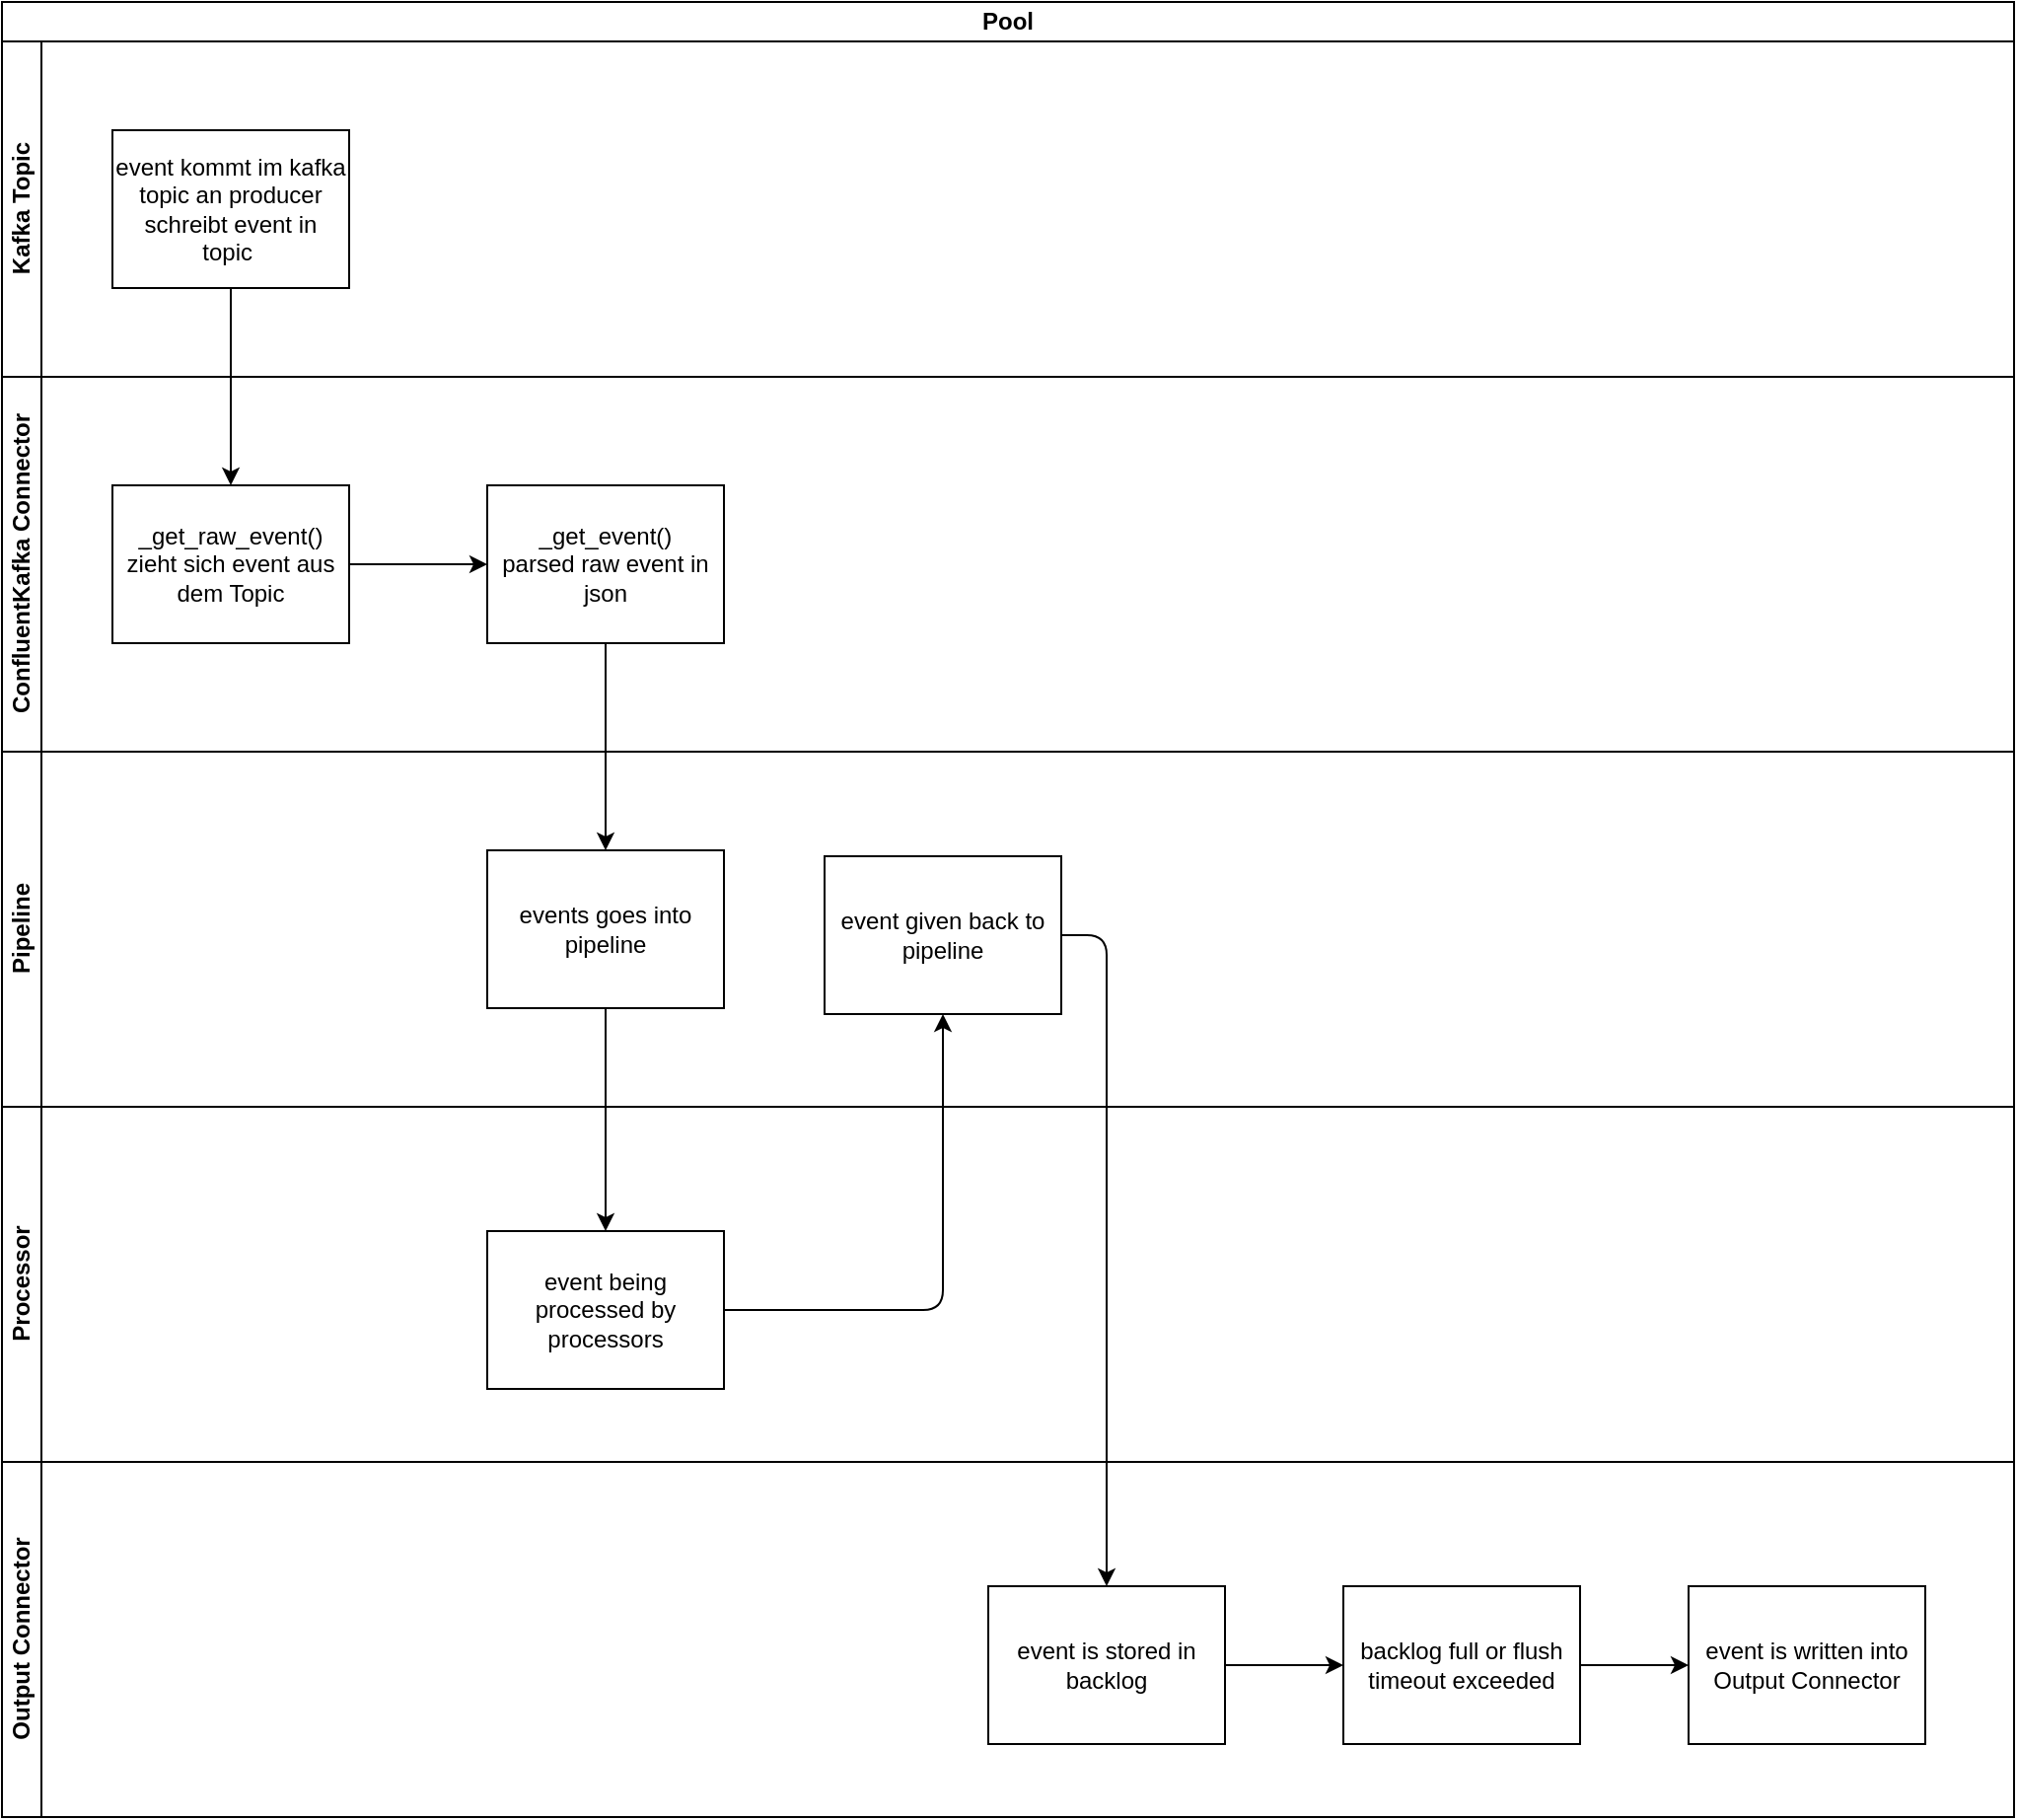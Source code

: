 <mxfile>
    <diagram id="CprJfZTJ5oxMJRHnkWTq" name="Page-1">
        <mxGraphModel dx="1664" dy="614" grid="1" gridSize="10" guides="1" tooltips="1" connect="1" arrows="1" fold="1" page="1" pageScale="1" pageWidth="850" pageHeight="1100" math="0" shadow="0">
            <root>
                <mxCell id="0"/>
                <mxCell id="1" parent="0"/>
                <mxCell id="24" value="Pool" style="swimlane;html=1;childLayout=stackLayout;resizeParent=1;resizeParentMax=0;horizontal=1;startSize=20;horizontalStack=0;whiteSpace=wrap;" vertex="1" parent="1">
                    <mxGeometry x="14" y="26" width="1020" height="920" as="geometry"/>
                </mxCell>
                <mxCell id="25" value="Kafka Topic" style="swimlane;html=1;startSize=20;horizontal=0;" vertex="1" parent="24">
                    <mxGeometry y="20" width="1020" height="170" as="geometry"/>
                </mxCell>
                <mxCell id="2" value="event kommt im kafka topic an producer schreibt event in topic&amp;nbsp;" style="rounded=0;whiteSpace=wrap;html=1;" vertex="1" parent="25">
                    <mxGeometry x="56" y="45" width="120" height="80" as="geometry"/>
                </mxCell>
                <mxCell id="26" value="ConfluentKafka Connector" style="swimlane;html=1;startSize=20;horizontal=0;" vertex="1" parent="24">
                    <mxGeometry y="190" width="1020" height="190" as="geometry"/>
                </mxCell>
                <mxCell id="3" value="_get_raw_event()&lt;br&gt;zieht sich event aus dem Topic" style="rounded=0;whiteSpace=wrap;html=1;" vertex="1" parent="26">
                    <mxGeometry x="56" y="55" width="120" height="80" as="geometry"/>
                </mxCell>
                <mxCell id="5" value="_get_event()&lt;br&gt;parsed raw event in json" style="rounded=0;whiteSpace=wrap;html=1;" vertex="1" parent="26">
                    <mxGeometry x="246" y="55" width="120" height="80" as="geometry"/>
                </mxCell>
                <mxCell id="6" value="" style="edgeStyle=none;html=1;" edge="1" parent="26" source="3" target="5">
                    <mxGeometry relative="1" as="geometry"/>
                </mxCell>
                <mxCell id="27" value="Pipeline" style="swimlane;html=1;startSize=20;horizontal=0;" vertex="1" parent="24">
                    <mxGeometry y="380" width="1020" height="180" as="geometry"/>
                </mxCell>
                <mxCell id="7" value="events goes into pipeline" style="rounded=0;whiteSpace=wrap;html=1;" vertex="1" parent="27">
                    <mxGeometry x="246" y="50" width="120" height="80" as="geometry"/>
                </mxCell>
                <mxCell id="11" value="event given back to pipeline" style="rounded=0;whiteSpace=wrap;html=1;" vertex="1" parent="27">
                    <mxGeometry x="417" y="53" width="120" height="80" as="geometry"/>
                </mxCell>
                <mxCell id="28" value="Processor" style="swimlane;html=1;startSize=20;horizontal=0;" vertex="1" parent="24">
                    <mxGeometry y="560" width="1020" height="180" as="geometry"/>
                </mxCell>
                <mxCell id="9" value="event being processed by processors" style="rounded=0;whiteSpace=wrap;html=1;" vertex="1" parent="28">
                    <mxGeometry x="246" y="63" width="120" height="80" as="geometry"/>
                </mxCell>
                <mxCell id="29" value="Output Connector" style="swimlane;html=1;startSize=20;horizontal=0;" vertex="1" parent="24">
                    <mxGeometry y="740" width="1020" height="180" as="geometry"/>
                </mxCell>
                <mxCell id="31" value="" style="edgeStyle=orthogonalEdgeStyle;html=1;" edge="1" parent="29" source="13" target="30">
                    <mxGeometry relative="1" as="geometry"/>
                </mxCell>
                <mxCell id="13" value="event is stored in backlog" style="rounded=0;whiteSpace=wrap;html=1;" vertex="1" parent="29">
                    <mxGeometry x="500" y="63" width="120" height="80" as="geometry"/>
                </mxCell>
                <mxCell id="33" value="" style="edgeStyle=orthogonalEdgeStyle;html=1;" edge="1" parent="29" source="30" target="32">
                    <mxGeometry relative="1" as="geometry"/>
                </mxCell>
                <mxCell id="30" value="backlog full or flush timeout exceeded" style="rounded=0;whiteSpace=wrap;html=1;" vertex="1" parent="29">
                    <mxGeometry x="680" y="63" width="120" height="80" as="geometry"/>
                </mxCell>
                <mxCell id="32" value="event is written into Output Connector" style="rounded=0;whiteSpace=wrap;html=1;" vertex="1" parent="29">
                    <mxGeometry x="855" y="63" width="120" height="80" as="geometry"/>
                </mxCell>
                <mxCell id="4" value="" style="edgeStyle=none;html=1;" edge="1" parent="24" source="2" target="3">
                    <mxGeometry relative="1" as="geometry"/>
                </mxCell>
                <mxCell id="8" value="" style="edgeStyle=none;html=1;" edge="1" parent="24" source="5" target="7">
                    <mxGeometry relative="1" as="geometry"/>
                </mxCell>
                <mxCell id="10" value="" style="edgeStyle=none;html=1;" edge="1" parent="24" source="7" target="9">
                    <mxGeometry relative="1" as="geometry"/>
                </mxCell>
                <mxCell id="12" value="" style="edgeStyle=orthogonalEdgeStyle;html=1;" edge="1" parent="24" source="9" target="11">
                    <mxGeometry relative="1" as="geometry"/>
                </mxCell>
                <mxCell id="14" value="" style="edgeStyle=orthogonalEdgeStyle;html=1;entryX=0.5;entryY=0;entryDx=0;entryDy=0;" edge="1" parent="24" source="11" target="13">
                    <mxGeometry relative="1" as="geometry">
                        <Array as="points">
                            <mxPoint x="560" y="473"/>
                        </Array>
                    </mxGeometry>
                </mxCell>
            </root>
        </mxGraphModel>
    </diagram>
</mxfile>